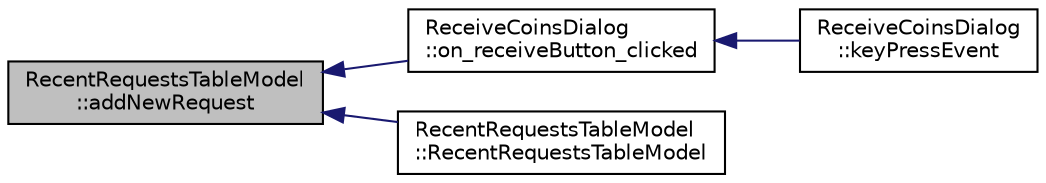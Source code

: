 digraph "RecentRequestsTableModel::addNewRequest"
{
  edge [fontname="Helvetica",fontsize="10",labelfontname="Helvetica",labelfontsize="10"];
  node [fontname="Helvetica",fontsize="10",shape=record];
  rankdir="LR";
  Node14 [label="RecentRequestsTableModel\l::addNewRequest",height=0.2,width=0.4,color="black", fillcolor="grey75", style="filled", fontcolor="black"];
  Node14 -> Node15 [dir="back",color="midnightblue",fontsize="10",style="solid",fontname="Helvetica"];
  Node15 [label="ReceiveCoinsDialog\l::on_receiveButton_clicked",height=0.2,width=0.4,color="black", fillcolor="white", style="filled",URL="$class_receive_coins_dialog.html#a9db8de31f6889288cb22c061aa51e0cd"];
  Node15 -> Node16 [dir="back",color="midnightblue",fontsize="10",style="solid",fontname="Helvetica"];
  Node16 [label="ReceiveCoinsDialog\l::keyPressEvent",height=0.2,width=0.4,color="black", fillcolor="white", style="filled",URL="$class_receive_coins_dialog.html#abcf17b510c473bf3e94ef12f7f5cfc10"];
  Node14 -> Node17 [dir="back",color="midnightblue",fontsize="10",style="solid",fontname="Helvetica"];
  Node17 [label="RecentRequestsTableModel\l::RecentRequestsTableModel",height=0.2,width=0.4,color="black", fillcolor="white", style="filled",URL="$class_recent_requests_table_model.html#ab3ef691b8c34e6d6e5ae0bdf7953a360"];
}
